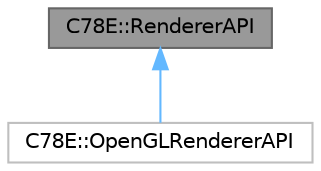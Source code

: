 digraph "C78E::RendererAPI"
{
 // LATEX_PDF_SIZE
  bgcolor="transparent";
  edge [fontname=Helvetica,fontsize=10,labelfontname=Helvetica,labelfontsize=10];
  node [fontname=Helvetica,fontsize=10,shape=box,height=0.2,width=0.4];
  Node1 [id="Node000001",label="C78E::RendererAPI",height=0.2,width=0.4,color="gray40", fillcolor="grey60", style="filled", fontcolor="black",tooltip=" "];
  Node1 -> Node2 [id="edge2_Node000001_Node000002",dir="back",color="steelblue1",style="solid",tooltip=" "];
  Node2 [id="Node000002",label="C78E::OpenGLRendererAPI",height=0.2,width=0.4,color="grey75", fillcolor="white", style="filled",URL="$d5/d99/class_c78_e_1_1_open_g_l_renderer_a_p_i.html",tooltip=" "];
}
